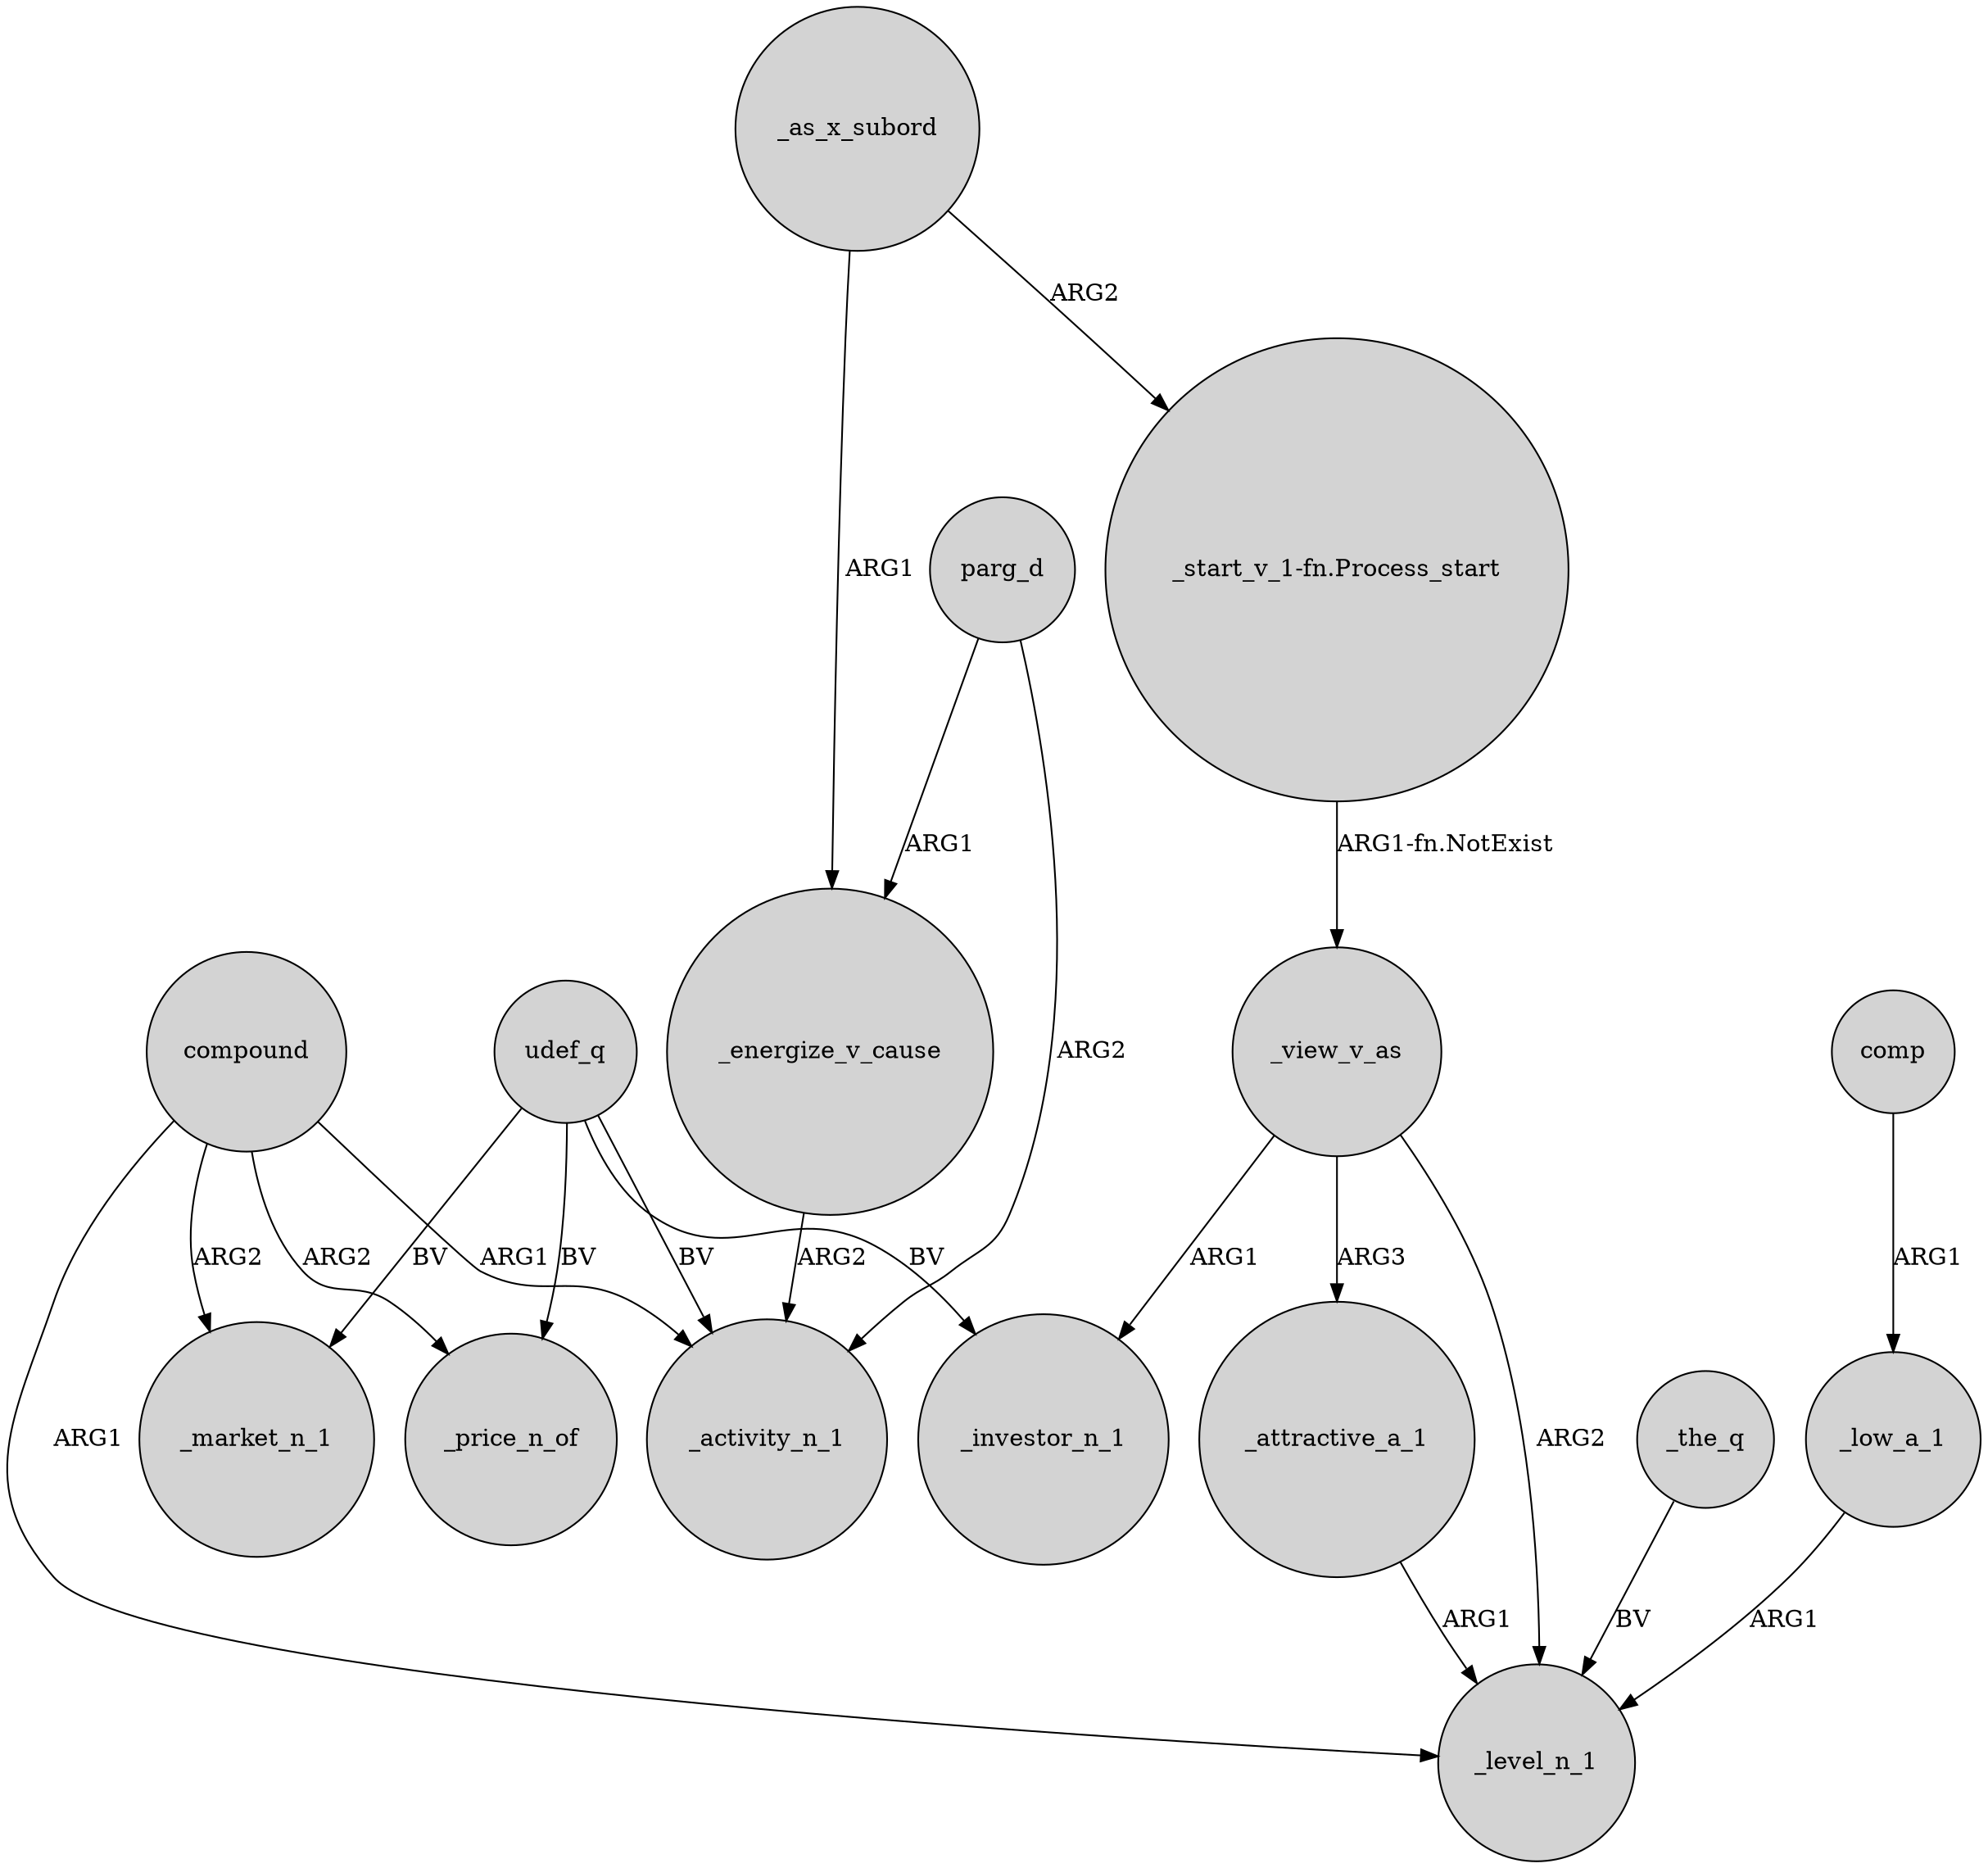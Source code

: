 digraph {
	node [shape=circle style=filled]
	compound -> _market_n_1 [label=ARG2]
	_energize_v_cause -> _activity_n_1 [label=ARG2]
	compound -> _price_n_of [label=ARG2]
	_view_v_as -> _level_n_1 [label=ARG2]
	udef_q -> _price_n_of [label=BV]
	udef_q -> _activity_n_1 [label=BV]
	udef_q -> _investor_n_1 [label=BV]
	udef_q -> _market_n_1 [label=BV]
	_view_v_as -> _investor_n_1 [label=ARG1]
	_the_q -> _level_n_1 [label=BV]
	_as_x_subord -> "_start_v_1-fn.Process_start" [label=ARG2]
	compound -> _activity_n_1 [label=ARG1]
	_low_a_1 -> _level_n_1 [label=ARG1]
	_view_v_as -> _attractive_a_1 [label=ARG3]
	parg_d -> _activity_n_1 [label=ARG2]
	_as_x_subord -> _energize_v_cause [label=ARG1]
	compound -> _level_n_1 [label=ARG1]
	"_start_v_1-fn.Process_start" -> _view_v_as [label="ARG1-fn.NotExist"]
	parg_d -> _energize_v_cause [label=ARG1]
	comp -> _low_a_1 [label=ARG1]
	_attractive_a_1 -> _level_n_1 [label=ARG1]
}
